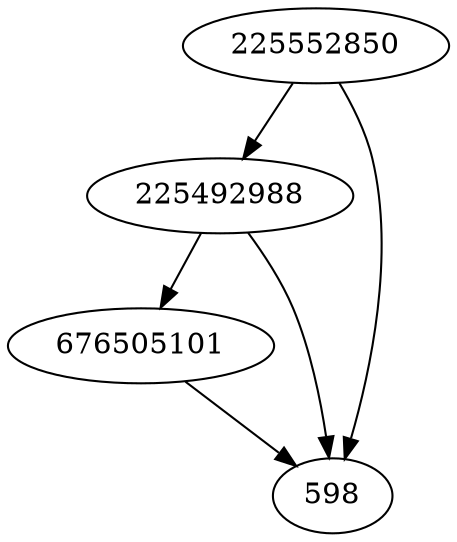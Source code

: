 strict digraph  {
225552850;
225492988;
676505101;
598;
225552850 -> 225492988;
225552850 -> 598;
225492988 -> 676505101;
225492988 -> 598;
676505101 -> 598;
}
